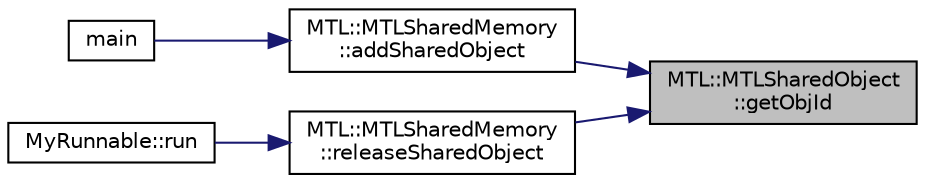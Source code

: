 digraph "MTL::MTLSharedObject::getObjId"
{
 // LATEX_PDF_SIZE
  edge [fontname="Helvetica",fontsize="10",labelfontname="Helvetica",labelfontsize="10"];
  node [fontname="Helvetica",fontsize="10",shape=record];
  rankdir="RL";
  Node1 [label="MTL::MTLSharedObject\l::getObjId",height=0.2,width=0.4,color="black", fillcolor="grey75", style="filled", fontcolor="black",tooltip="Get the id of the object."];
  Node1 -> Node2 [dir="back",color="midnightblue",fontsize="10",style="solid",fontname="Helvetica"];
  Node2 [label="MTL::MTLSharedMemory\l::addSharedObject",height=0.2,width=0.4,color="black", fillcolor="white", style="filled",URL="$df/dea/classMTL_1_1MTLSharedMemory.html#a15cf73130125f3143c8d09d58ae52b67",tooltip="Add a shared object to the shared memory."];
  Node2 -> Node3 [dir="back",color="midnightblue",fontsize="10",style="solid",fontname="Helvetica"];
  Node3 [label="main",height=0.2,width=0.4,color="black", fillcolor="white", style="filled",URL="$de/d1c/example_2example__5_2main_8cpp.html#ae66f6b31b5ad750f1fe042a706a4e3d4",tooltip=" "];
  Node1 -> Node4 [dir="back",color="midnightblue",fontsize="10",style="solid",fontname="Helvetica"];
  Node4 [label="MTL::MTLSharedMemory\l::releaseSharedObject",height=0.2,width=0.4,color="black", fillcolor="white", style="filled",URL="$df/dea/classMTL_1_1MTLSharedMemory.html#a42336b674afd8a69cb51123c386e49a9",tooltip="Release a shared object from the shared memory."];
  Node4 -> Node5 [dir="back",color="midnightblue",fontsize="10",style="solid",fontname="Helvetica"];
  Node5 [label="MyRunnable::run",height=0.2,width=0.4,color="black", fillcolor="white", style="filled",URL="$d7/d1c/classMyRunnable.html#a332dc64635ef16c977a276f2f1d6af56",tooltip="Run the runnable."];
}
